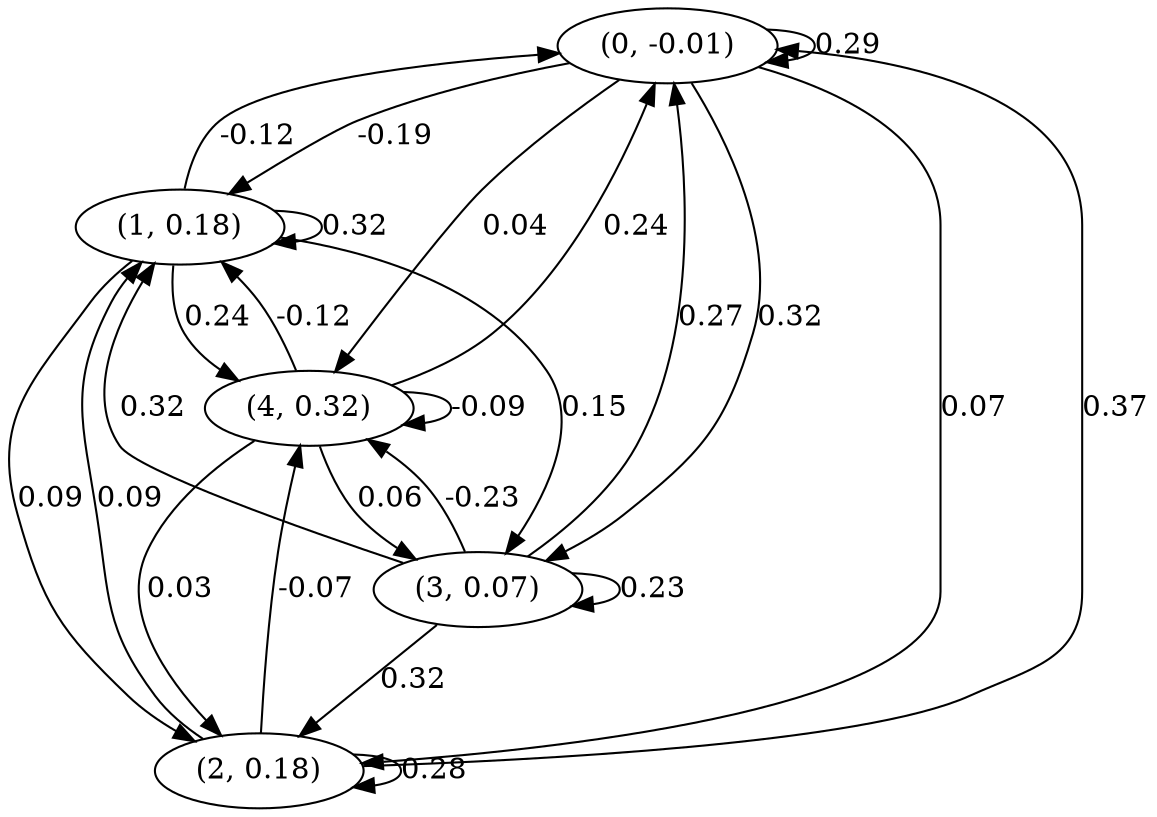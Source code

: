 digraph {
    0 [ label = "(0, -0.01)" ]
    1 [ label = "(1, 0.18)" ]
    2 [ label = "(2, 0.18)" ]
    3 [ label = "(3, 0.07)" ]
    4 [ label = "(4, 0.32)" ]
    0 -> 0 [ label = "0.29" ]
    1 -> 1 [ label = "0.32" ]
    2 -> 2 [ label = "0.28" ]
    3 -> 3 [ label = "0.23" ]
    4 -> 4 [ label = "-0.09" ]
    1 -> 0 [ label = "-0.12" ]
    2 -> 0 [ label = "0.37" ]
    3 -> 0 [ label = "0.27" ]
    4 -> 0 [ label = "0.24" ]
    0 -> 1 [ label = "-0.19" ]
    2 -> 1 [ label = "0.09" ]
    3 -> 1 [ label = "0.32" ]
    4 -> 1 [ label = "-0.12" ]
    0 -> 2 [ label = "0.07" ]
    1 -> 2 [ label = "0.09" ]
    3 -> 2 [ label = "0.32" ]
    4 -> 2 [ label = "0.03" ]
    0 -> 3 [ label = "0.32" ]
    1 -> 3 [ label = "0.15" ]
    4 -> 3 [ label = "0.06" ]
    0 -> 4 [ label = "0.04" ]
    1 -> 4 [ label = "0.24" ]
    2 -> 4 [ label = "-0.07" ]
    3 -> 4 [ label = "-0.23" ]
}

